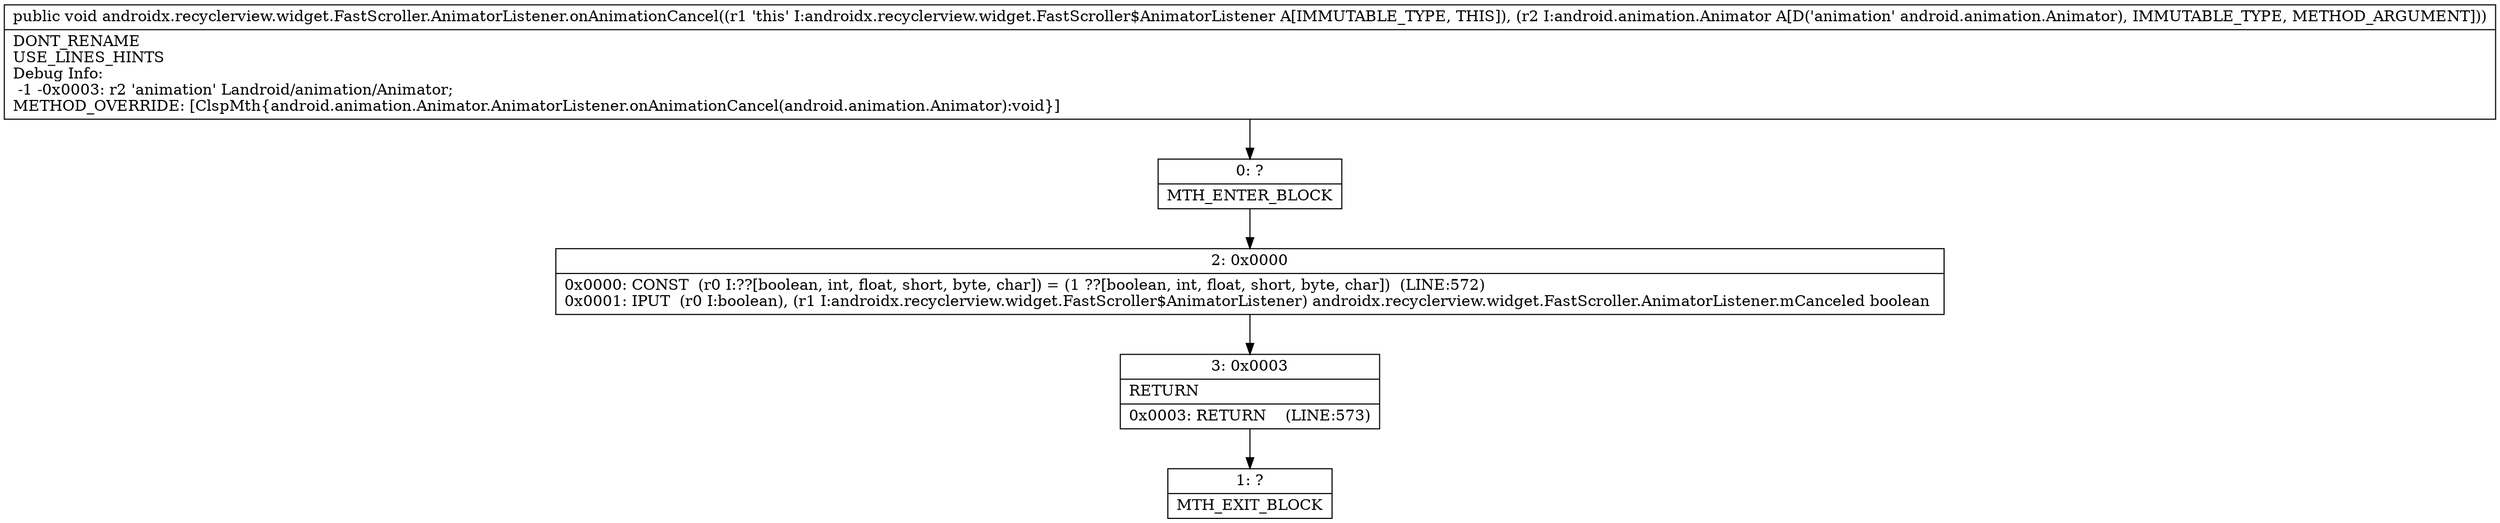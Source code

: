 digraph "CFG forandroidx.recyclerview.widget.FastScroller.AnimatorListener.onAnimationCancel(Landroid\/animation\/Animator;)V" {
Node_0 [shape=record,label="{0\:\ ?|MTH_ENTER_BLOCK\l}"];
Node_2 [shape=record,label="{2\:\ 0x0000|0x0000: CONST  (r0 I:??[boolean, int, float, short, byte, char]) = (1 ??[boolean, int, float, short, byte, char])  (LINE:572)\l0x0001: IPUT  (r0 I:boolean), (r1 I:androidx.recyclerview.widget.FastScroller$AnimatorListener) androidx.recyclerview.widget.FastScroller.AnimatorListener.mCanceled boolean \l}"];
Node_3 [shape=record,label="{3\:\ 0x0003|RETURN\l|0x0003: RETURN    (LINE:573)\l}"];
Node_1 [shape=record,label="{1\:\ ?|MTH_EXIT_BLOCK\l}"];
MethodNode[shape=record,label="{public void androidx.recyclerview.widget.FastScroller.AnimatorListener.onAnimationCancel((r1 'this' I:androidx.recyclerview.widget.FastScroller$AnimatorListener A[IMMUTABLE_TYPE, THIS]), (r2 I:android.animation.Animator A[D('animation' android.animation.Animator), IMMUTABLE_TYPE, METHOD_ARGUMENT]))  | DONT_RENAME\lUSE_LINES_HINTS\lDebug Info:\l  \-1 \-0x0003: r2 'animation' Landroid\/animation\/Animator;\lMETHOD_OVERRIDE: [ClspMth\{android.animation.Animator.AnimatorListener.onAnimationCancel(android.animation.Animator):void\}]\l}"];
MethodNode -> Node_0;Node_0 -> Node_2;
Node_2 -> Node_3;
Node_3 -> Node_1;
}

